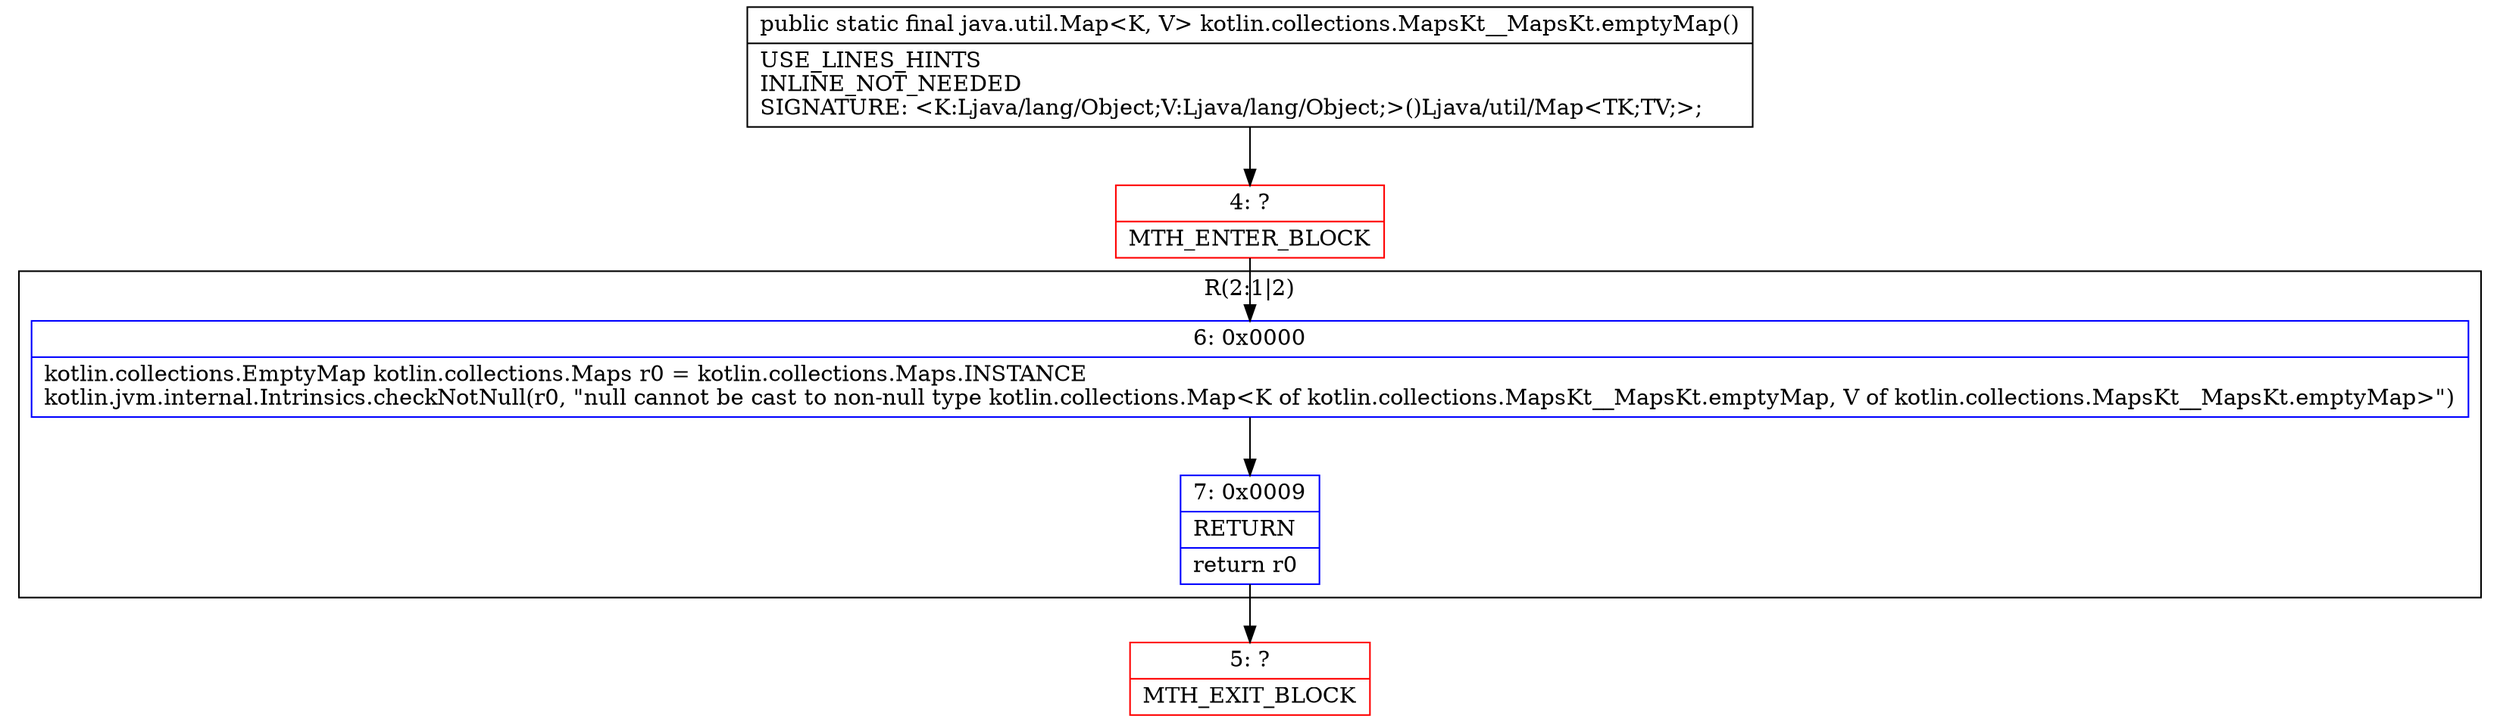 digraph "CFG forkotlin.collections.MapsKt__MapsKt.emptyMap()Ljava\/util\/Map;" {
subgraph cluster_Region_946853757 {
label = "R(2:1|2)";
node [shape=record,color=blue];
Node_6 [shape=record,label="{6\:\ 0x0000|kotlin.collections.EmptyMap kotlin.collections.Maps r0 = kotlin.collections.Maps.INSTANCE\lkotlin.jvm.internal.Intrinsics.checkNotNull(r0, \"null cannot be cast to non\-null type kotlin.collections.Map\<K of kotlin.collections.MapsKt__MapsKt.emptyMap, V of kotlin.collections.MapsKt__MapsKt.emptyMap\>\")\l}"];
Node_7 [shape=record,label="{7\:\ 0x0009|RETURN\l|return r0\l}"];
}
Node_4 [shape=record,color=red,label="{4\:\ ?|MTH_ENTER_BLOCK\l}"];
Node_5 [shape=record,color=red,label="{5\:\ ?|MTH_EXIT_BLOCK\l}"];
MethodNode[shape=record,label="{public static final java.util.Map\<K, V\> kotlin.collections.MapsKt__MapsKt.emptyMap()  | USE_LINES_HINTS\lINLINE_NOT_NEEDED\lSIGNATURE: \<K:Ljava\/lang\/Object;V:Ljava\/lang\/Object;\>()Ljava\/util\/Map\<TK;TV;\>;\l}"];
MethodNode -> Node_4;Node_6 -> Node_7;
Node_7 -> Node_5;
Node_4 -> Node_6;
}

